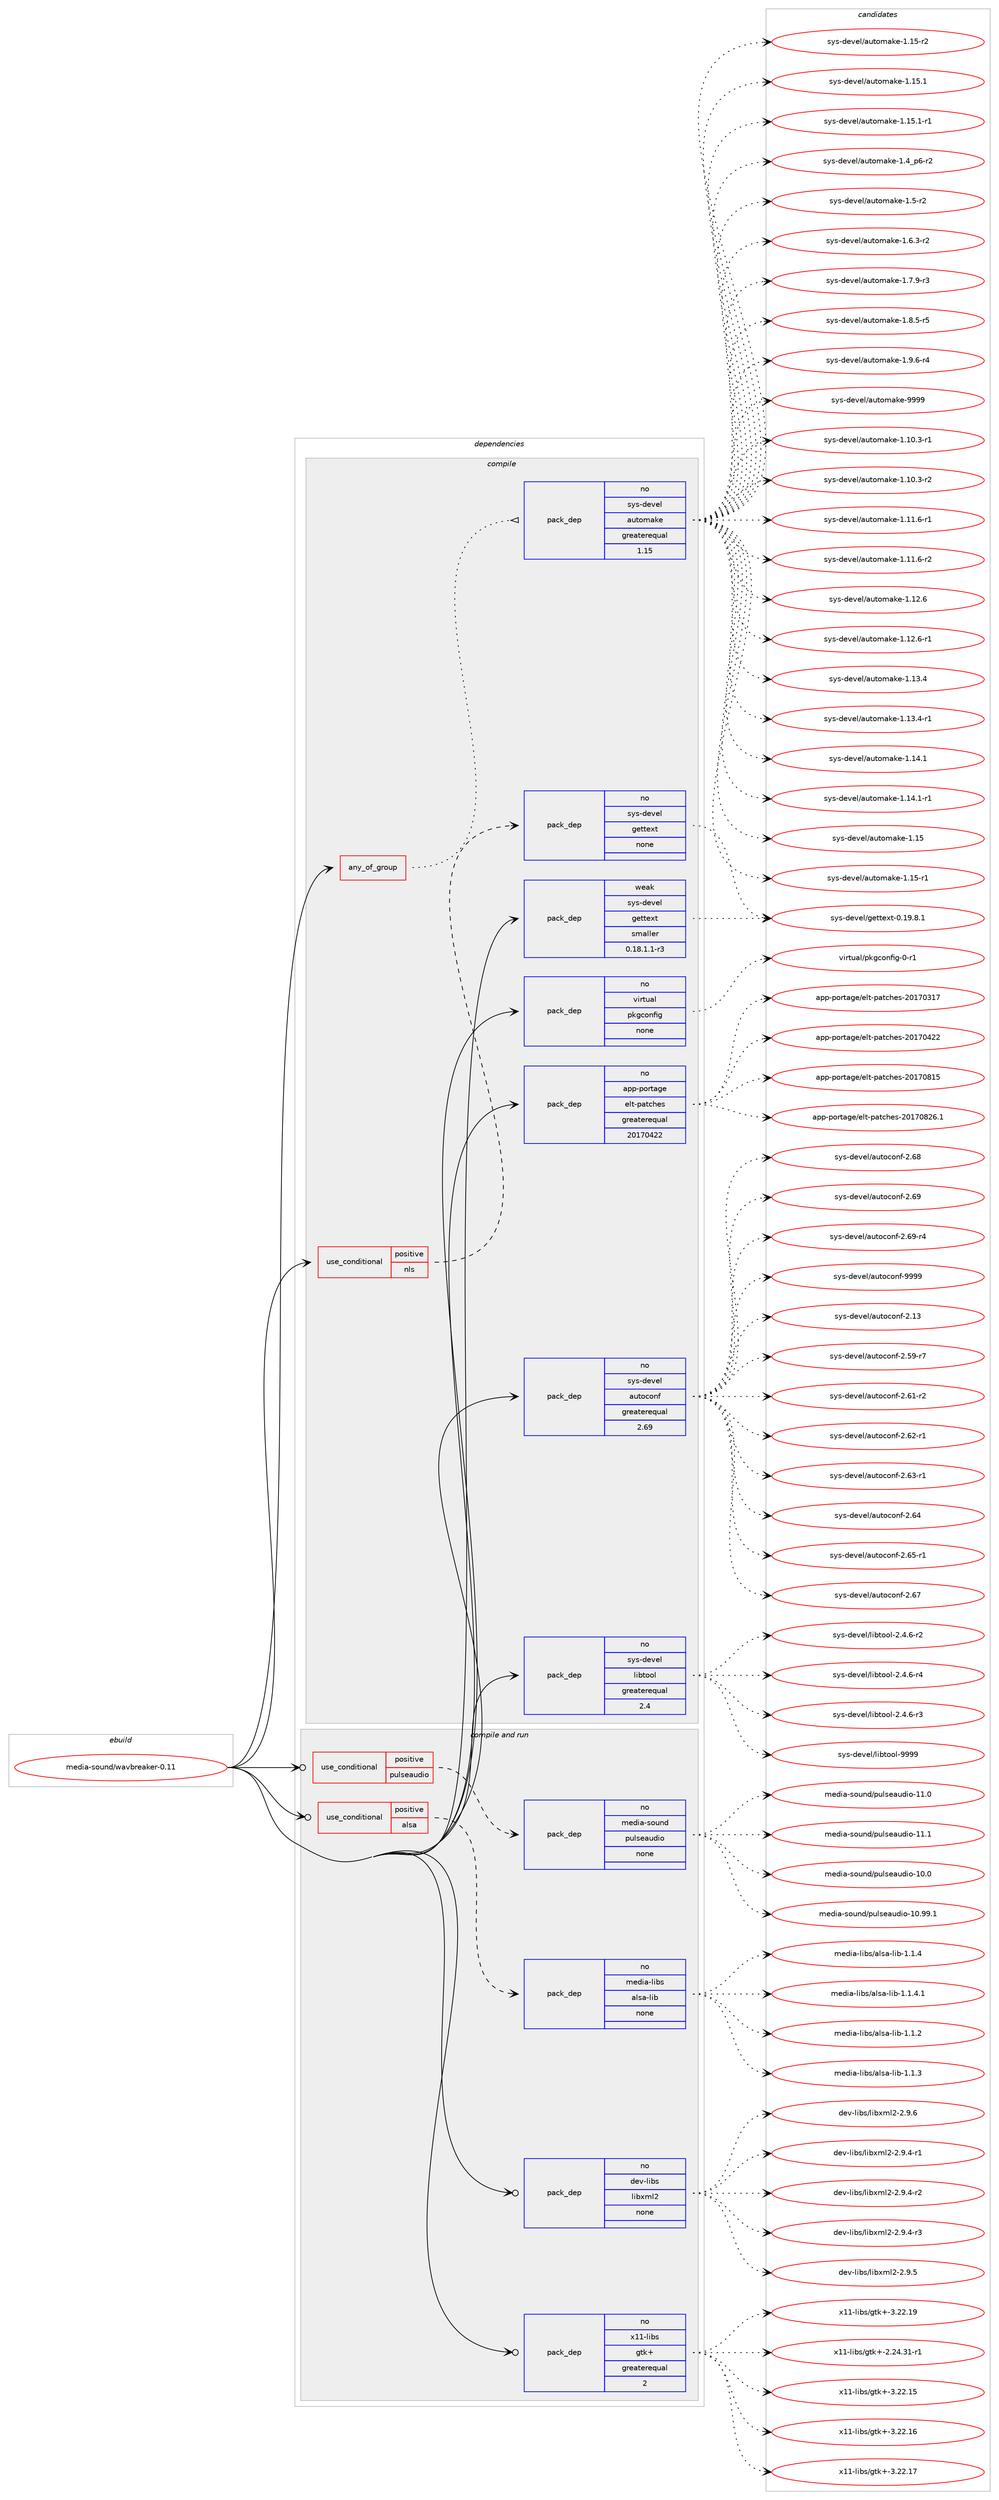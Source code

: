 digraph prolog {

# *************
# Graph options
# *************

newrank=true;
concentrate=true;
compound=true;
graph [rankdir=LR,fontname=Helvetica,fontsize=10,ranksep=1.5];#, ranksep=2.5, nodesep=0.2];
edge  [arrowhead=vee];
node  [fontname=Helvetica,fontsize=10];

# **********
# The ebuild
# **********

subgraph cluster_leftcol {
color=gray;
rank=same;
label=<<i>ebuild</i>>;
id [label="media-sound/wavbreaker-0.11", color=red, width=4, href="../media-sound/wavbreaker-0.11.svg"];
}

# ****************
# The dependencies
# ****************

subgraph cluster_midcol {
color=gray;
label=<<i>dependencies</i>>;
subgraph cluster_compile {
fillcolor="#eeeeee";
style=filled;
label=<<i>compile</i>>;
subgraph any6124 {
dependency387801 [label=<<TABLE BORDER="0" CELLBORDER="1" CELLSPACING="0" CELLPADDING="4"><TR><TD CELLPADDING="10">any_of_group</TD></TR></TABLE>>, shape=none, color=red];subgraph pack286451 {
dependency387802 [label=<<TABLE BORDER="0" CELLBORDER="1" CELLSPACING="0" CELLPADDING="4" WIDTH="220"><TR><TD ROWSPAN="6" CELLPADDING="30">pack_dep</TD></TR><TR><TD WIDTH="110">no</TD></TR><TR><TD>sys-devel</TD></TR><TR><TD>automake</TD></TR><TR><TD>greaterequal</TD></TR><TR><TD>1.15</TD></TR></TABLE>>, shape=none, color=blue];
}
dependency387801:e -> dependency387802:w [weight=20,style="dotted",arrowhead="oinv"];
}
id:e -> dependency387801:w [weight=20,style="solid",arrowhead="vee"];
subgraph cond95055 {
dependency387803 [label=<<TABLE BORDER="0" CELLBORDER="1" CELLSPACING="0" CELLPADDING="4"><TR><TD ROWSPAN="3" CELLPADDING="10">use_conditional</TD></TR><TR><TD>positive</TD></TR><TR><TD>nls</TD></TR></TABLE>>, shape=none, color=red];
subgraph pack286452 {
dependency387804 [label=<<TABLE BORDER="0" CELLBORDER="1" CELLSPACING="0" CELLPADDING="4" WIDTH="220"><TR><TD ROWSPAN="6" CELLPADDING="30">pack_dep</TD></TR><TR><TD WIDTH="110">no</TD></TR><TR><TD>sys-devel</TD></TR><TR><TD>gettext</TD></TR><TR><TD>none</TD></TR><TR><TD></TD></TR></TABLE>>, shape=none, color=blue];
}
dependency387803:e -> dependency387804:w [weight=20,style="dashed",arrowhead="vee"];
}
id:e -> dependency387803:w [weight=20,style="solid",arrowhead="vee"];
subgraph pack286453 {
dependency387805 [label=<<TABLE BORDER="0" CELLBORDER="1" CELLSPACING="0" CELLPADDING="4" WIDTH="220"><TR><TD ROWSPAN="6" CELLPADDING="30">pack_dep</TD></TR><TR><TD WIDTH="110">no</TD></TR><TR><TD>app-portage</TD></TR><TR><TD>elt-patches</TD></TR><TR><TD>greaterequal</TD></TR><TR><TD>20170422</TD></TR></TABLE>>, shape=none, color=blue];
}
id:e -> dependency387805:w [weight=20,style="solid",arrowhead="vee"];
subgraph pack286454 {
dependency387806 [label=<<TABLE BORDER="0" CELLBORDER="1" CELLSPACING="0" CELLPADDING="4" WIDTH="220"><TR><TD ROWSPAN="6" CELLPADDING="30">pack_dep</TD></TR><TR><TD WIDTH="110">no</TD></TR><TR><TD>sys-devel</TD></TR><TR><TD>autoconf</TD></TR><TR><TD>greaterequal</TD></TR><TR><TD>2.69</TD></TR></TABLE>>, shape=none, color=blue];
}
id:e -> dependency387806:w [weight=20,style="solid",arrowhead="vee"];
subgraph pack286455 {
dependency387807 [label=<<TABLE BORDER="0" CELLBORDER="1" CELLSPACING="0" CELLPADDING="4" WIDTH="220"><TR><TD ROWSPAN="6" CELLPADDING="30">pack_dep</TD></TR><TR><TD WIDTH="110">no</TD></TR><TR><TD>sys-devel</TD></TR><TR><TD>libtool</TD></TR><TR><TD>greaterequal</TD></TR><TR><TD>2.4</TD></TR></TABLE>>, shape=none, color=blue];
}
id:e -> dependency387807:w [weight=20,style="solid",arrowhead="vee"];
subgraph pack286456 {
dependency387808 [label=<<TABLE BORDER="0" CELLBORDER="1" CELLSPACING="0" CELLPADDING="4" WIDTH="220"><TR><TD ROWSPAN="6" CELLPADDING="30">pack_dep</TD></TR><TR><TD WIDTH="110">no</TD></TR><TR><TD>virtual</TD></TR><TR><TD>pkgconfig</TD></TR><TR><TD>none</TD></TR><TR><TD></TD></TR></TABLE>>, shape=none, color=blue];
}
id:e -> dependency387808:w [weight=20,style="solid",arrowhead="vee"];
subgraph pack286457 {
dependency387809 [label=<<TABLE BORDER="0" CELLBORDER="1" CELLSPACING="0" CELLPADDING="4" WIDTH="220"><TR><TD ROWSPAN="6" CELLPADDING="30">pack_dep</TD></TR><TR><TD WIDTH="110">weak</TD></TR><TR><TD>sys-devel</TD></TR><TR><TD>gettext</TD></TR><TR><TD>smaller</TD></TR><TR><TD>0.18.1.1-r3</TD></TR></TABLE>>, shape=none, color=blue];
}
id:e -> dependency387809:w [weight=20,style="solid",arrowhead="vee"];
}
subgraph cluster_compileandrun {
fillcolor="#eeeeee";
style=filled;
label=<<i>compile and run</i>>;
subgraph cond95056 {
dependency387810 [label=<<TABLE BORDER="0" CELLBORDER="1" CELLSPACING="0" CELLPADDING="4"><TR><TD ROWSPAN="3" CELLPADDING="10">use_conditional</TD></TR><TR><TD>positive</TD></TR><TR><TD>alsa</TD></TR></TABLE>>, shape=none, color=red];
subgraph pack286458 {
dependency387811 [label=<<TABLE BORDER="0" CELLBORDER="1" CELLSPACING="0" CELLPADDING="4" WIDTH="220"><TR><TD ROWSPAN="6" CELLPADDING="30">pack_dep</TD></TR><TR><TD WIDTH="110">no</TD></TR><TR><TD>media-libs</TD></TR><TR><TD>alsa-lib</TD></TR><TR><TD>none</TD></TR><TR><TD></TD></TR></TABLE>>, shape=none, color=blue];
}
dependency387810:e -> dependency387811:w [weight=20,style="dashed",arrowhead="vee"];
}
id:e -> dependency387810:w [weight=20,style="solid",arrowhead="odotvee"];
subgraph cond95057 {
dependency387812 [label=<<TABLE BORDER="0" CELLBORDER="1" CELLSPACING="0" CELLPADDING="4"><TR><TD ROWSPAN="3" CELLPADDING="10">use_conditional</TD></TR><TR><TD>positive</TD></TR><TR><TD>pulseaudio</TD></TR></TABLE>>, shape=none, color=red];
subgraph pack286459 {
dependency387813 [label=<<TABLE BORDER="0" CELLBORDER="1" CELLSPACING="0" CELLPADDING="4" WIDTH="220"><TR><TD ROWSPAN="6" CELLPADDING="30">pack_dep</TD></TR><TR><TD WIDTH="110">no</TD></TR><TR><TD>media-sound</TD></TR><TR><TD>pulseaudio</TD></TR><TR><TD>none</TD></TR><TR><TD></TD></TR></TABLE>>, shape=none, color=blue];
}
dependency387812:e -> dependency387813:w [weight=20,style="dashed",arrowhead="vee"];
}
id:e -> dependency387812:w [weight=20,style="solid",arrowhead="odotvee"];
subgraph pack286460 {
dependency387814 [label=<<TABLE BORDER="0" CELLBORDER="1" CELLSPACING="0" CELLPADDING="4" WIDTH="220"><TR><TD ROWSPAN="6" CELLPADDING="30">pack_dep</TD></TR><TR><TD WIDTH="110">no</TD></TR><TR><TD>dev-libs</TD></TR><TR><TD>libxml2</TD></TR><TR><TD>none</TD></TR><TR><TD></TD></TR></TABLE>>, shape=none, color=blue];
}
id:e -> dependency387814:w [weight=20,style="solid",arrowhead="odotvee"];
subgraph pack286461 {
dependency387815 [label=<<TABLE BORDER="0" CELLBORDER="1" CELLSPACING="0" CELLPADDING="4" WIDTH="220"><TR><TD ROWSPAN="6" CELLPADDING="30">pack_dep</TD></TR><TR><TD WIDTH="110">no</TD></TR><TR><TD>x11-libs</TD></TR><TR><TD>gtk+</TD></TR><TR><TD>greaterequal</TD></TR><TR><TD>2</TD></TR></TABLE>>, shape=none, color=blue];
}
id:e -> dependency387815:w [weight=20,style="solid",arrowhead="odotvee"];
}
subgraph cluster_run {
fillcolor="#eeeeee";
style=filled;
label=<<i>run</i>>;
}
}

# **************
# The candidates
# **************

subgraph cluster_choices {
rank=same;
color=gray;
label=<<i>candidates</i>>;

subgraph choice286451 {
color=black;
nodesep=1;
choice11512111545100101118101108479711711611110997107101454946494846514511449 [label="sys-devel/automake-1.10.3-r1", color=red, width=4,href="../sys-devel/automake-1.10.3-r1.svg"];
choice11512111545100101118101108479711711611110997107101454946494846514511450 [label="sys-devel/automake-1.10.3-r2", color=red, width=4,href="../sys-devel/automake-1.10.3-r2.svg"];
choice11512111545100101118101108479711711611110997107101454946494946544511449 [label="sys-devel/automake-1.11.6-r1", color=red, width=4,href="../sys-devel/automake-1.11.6-r1.svg"];
choice11512111545100101118101108479711711611110997107101454946494946544511450 [label="sys-devel/automake-1.11.6-r2", color=red, width=4,href="../sys-devel/automake-1.11.6-r2.svg"];
choice1151211154510010111810110847971171161111099710710145494649504654 [label="sys-devel/automake-1.12.6", color=red, width=4,href="../sys-devel/automake-1.12.6.svg"];
choice11512111545100101118101108479711711611110997107101454946495046544511449 [label="sys-devel/automake-1.12.6-r1", color=red, width=4,href="../sys-devel/automake-1.12.6-r1.svg"];
choice1151211154510010111810110847971171161111099710710145494649514652 [label="sys-devel/automake-1.13.4", color=red, width=4,href="../sys-devel/automake-1.13.4.svg"];
choice11512111545100101118101108479711711611110997107101454946495146524511449 [label="sys-devel/automake-1.13.4-r1", color=red, width=4,href="../sys-devel/automake-1.13.4-r1.svg"];
choice1151211154510010111810110847971171161111099710710145494649524649 [label="sys-devel/automake-1.14.1", color=red, width=4,href="../sys-devel/automake-1.14.1.svg"];
choice11512111545100101118101108479711711611110997107101454946495246494511449 [label="sys-devel/automake-1.14.1-r1", color=red, width=4,href="../sys-devel/automake-1.14.1-r1.svg"];
choice115121115451001011181011084797117116111109971071014549464953 [label="sys-devel/automake-1.15", color=red, width=4,href="../sys-devel/automake-1.15.svg"];
choice1151211154510010111810110847971171161111099710710145494649534511449 [label="sys-devel/automake-1.15-r1", color=red, width=4,href="../sys-devel/automake-1.15-r1.svg"];
choice1151211154510010111810110847971171161111099710710145494649534511450 [label="sys-devel/automake-1.15-r2", color=red, width=4,href="../sys-devel/automake-1.15-r2.svg"];
choice1151211154510010111810110847971171161111099710710145494649534649 [label="sys-devel/automake-1.15.1", color=red, width=4,href="../sys-devel/automake-1.15.1.svg"];
choice11512111545100101118101108479711711611110997107101454946495346494511449 [label="sys-devel/automake-1.15.1-r1", color=red, width=4,href="../sys-devel/automake-1.15.1-r1.svg"];
choice115121115451001011181011084797117116111109971071014549465295112544511450 [label="sys-devel/automake-1.4_p6-r2", color=red, width=4,href="../sys-devel/automake-1.4_p6-r2.svg"];
choice11512111545100101118101108479711711611110997107101454946534511450 [label="sys-devel/automake-1.5-r2", color=red, width=4,href="../sys-devel/automake-1.5-r2.svg"];
choice115121115451001011181011084797117116111109971071014549465446514511450 [label="sys-devel/automake-1.6.3-r2", color=red, width=4,href="../sys-devel/automake-1.6.3-r2.svg"];
choice115121115451001011181011084797117116111109971071014549465546574511451 [label="sys-devel/automake-1.7.9-r3", color=red, width=4,href="../sys-devel/automake-1.7.9-r3.svg"];
choice115121115451001011181011084797117116111109971071014549465646534511453 [label="sys-devel/automake-1.8.5-r5", color=red, width=4,href="../sys-devel/automake-1.8.5-r5.svg"];
choice115121115451001011181011084797117116111109971071014549465746544511452 [label="sys-devel/automake-1.9.6-r4", color=red, width=4,href="../sys-devel/automake-1.9.6-r4.svg"];
choice115121115451001011181011084797117116111109971071014557575757 [label="sys-devel/automake-9999", color=red, width=4,href="../sys-devel/automake-9999.svg"];
dependency387802:e -> choice11512111545100101118101108479711711611110997107101454946494846514511449:w [style=dotted,weight="100"];
dependency387802:e -> choice11512111545100101118101108479711711611110997107101454946494846514511450:w [style=dotted,weight="100"];
dependency387802:e -> choice11512111545100101118101108479711711611110997107101454946494946544511449:w [style=dotted,weight="100"];
dependency387802:e -> choice11512111545100101118101108479711711611110997107101454946494946544511450:w [style=dotted,weight="100"];
dependency387802:e -> choice1151211154510010111810110847971171161111099710710145494649504654:w [style=dotted,weight="100"];
dependency387802:e -> choice11512111545100101118101108479711711611110997107101454946495046544511449:w [style=dotted,weight="100"];
dependency387802:e -> choice1151211154510010111810110847971171161111099710710145494649514652:w [style=dotted,weight="100"];
dependency387802:e -> choice11512111545100101118101108479711711611110997107101454946495146524511449:w [style=dotted,weight="100"];
dependency387802:e -> choice1151211154510010111810110847971171161111099710710145494649524649:w [style=dotted,weight="100"];
dependency387802:e -> choice11512111545100101118101108479711711611110997107101454946495246494511449:w [style=dotted,weight="100"];
dependency387802:e -> choice115121115451001011181011084797117116111109971071014549464953:w [style=dotted,weight="100"];
dependency387802:e -> choice1151211154510010111810110847971171161111099710710145494649534511449:w [style=dotted,weight="100"];
dependency387802:e -> choice1151211154510010111810110847971171161111099710710145494649534511450:w [style=dotted,weight="100"];
dependency387802:e -> choice1151211154510010111810110847971171161111099710710145494649534649:w [style=dotted,weight="100"];
dependency387802:e -> choice11512111545100101118101108479711711611110997107101454946495346494511449:w [style=dotted,weight="100"];
dependency387802:e -> choice115121115451001011181011084797117116111109971071014549465295112544511450:w [style=dotted,weight="100"];
dependency387802:e -> choice11512111545100101118101108479711711611110997107101454946534511450:w [style=dotted,weight="100"];
dependency387802:e -> choice115121115451001011181011084797117116111109971071014549465446514511450:w [style=dotted,weight="100"];
dependency387802:e -> choice115121115451001011181011084797117116111109971071014549465546574511451:w [style=dotted,weight="100"];
dependency387802:e -> choice115121115451001011181011084797117116111109971071014549465646534511453:w [style=dotted,weight="100"];
dependency387802:e -> choice115121115451001011181011084797117116111109971071014549465746544511452:w [style=dotted,weight="100"];
dependency387802:e -> choice115121115451001011181011084797117116111109971071014557575757:w [style=dotted,weight="100"];
}
subgraph choice286452 {
color=black;
nodesep=1;
choice1151211154510010111810110847103101116116101120116454846495746564649 [label="sys-devel/gettext-0.19.8.1", color=red, width=4,href="../sys-devel/gettext-0.19.8.1.svg"];
dependency387804:e -> choice1151211154510010111810110847103101116116101120116454846495746564649:w [style=dotted,weight="100"];
}
subgraph choice286453 {
color=black;
nodesep=1;
choice97112112451121111141169710310147101108116451129711699104101115455048495548514955 [label="app-portage/elt-patches-20170317", color=red, width=4,href="../app-portage/elt-patches-20170317.svg"];
choice97112112451121111141169710310147101108116451129711699104101115455048495548525050 [label="app-portage/elt-patches-20170422", color=red, width=4,href="../app-portage/elt-patches-20170422.svg"];
choice97112112451121111141169710310147101108116451129711699104101115455048495548564953 [label="app-portage/elt-patches-20170815", color=red, width=4,href="../app-portage/elt-patches-20170815.svg"];
choice971121124511211111411697103101471011081164511297116991041011154550484955485650544649 [label="app-portage/elt-patches-20170826.1", color=red, width=4,href="../app-portage/elt-patches-20170826.1.svg"];
dependency387805:e -> choice97112112451121111141169710310147101108116451129711699104101115455048495548514955:w [style=dotted,weight="100"];
dependency387805:e -> choice97112112451121111141169710310147101108116451129711699104101115455048495548525050:w [style=dotted,weight="100"];
dependency387805:e -> choice97112112451121111141169710310147101108116451129711699104101115455048495548564953:w [style=dotted,weight="100"];
dependency387805:e -> choice971121124511211111411697103101471011081164511297116991041011154550484955485650544649:w [style=dotted,weight="100"];
}
subgraph choice286454 {
color=black;
nodesep=1;
choice115121115451001011181011084797117116111991111101024550464951 [label="sys-devel/autoconf-2.13", color=red, width=4,href="../sys-devel/autoconf-2.13.svg"];
choice1151211154510010111810110847971171161119911111010245504653574511455 [label="sys-devel/autoconf-2.59-r7", color=red, width=4,href="../sys-devel/autoconf-2.59-r7.svg"];
choice1151211154510010111810110847971171161119911111010245504654494511450 [label="sys-devel/autoconf-2.61-r2", color=red, width=4,href="../sys-devel/autoconf-2.61-r2.svg"];
choice1151211154510010111810110847971171161119911111010245504654504511449 [label="sys-devel/autoconf-2.62-r1", color=red, width=4,href="../sys-devel/autoconf-2.62-r1.svg"];
choice1151211154510010111810110847971171161119911111010245504654514511449 [label="sys-devel/autoconf-2.63-r1", color=red, width=4,href="../sys-devel/autoconf-2.63-r1.svg"];
choice115121115451001011181011084797117116111991111101024550465452 [label="sys-devel/autoconf-2.64", color=red, width=4,href="../sys-devel/autoconf-2.64.svg"];
choice1151211154510010111810110847971171161119911111010245504654534511449 [label="sys-devel/autoconf-2.65-r1", color=red, width=4,href="../sys-devel/autoconf-2.65-r1.svg"];
choice115121115451001011181011084797117116111991111101024550465455 [label="sys-devel/autoconf-2.67", color=red, width=4,href="../sys-devel/autoconf-2.67.svg"];
choice115121115451001011181011084797117116111991111101024550465456 [label="sys-devel/autoconf-2.68", color=red, width=4,href="../sys-devel/autoconf-2.68.svg"];
choice115121115451001011181011084797117116111991111101024550465457 [label="sys-devel/autoconf-2.69", color=red, width=4,href="../sys-devel/autoconf-2.69.svg"];
choice1151211154510010111810110847971171161119911111010245504654574511452 [label="sys-devel/autoconf-2.69-r4", color=red, width=4,href="../sys-devel/autoconf-2.69-r4.svg"];
choice115121115451001011181011084797117116111991111101024557575757 [label="sys-devel/autoconf-9999", color=red, width=4,href="../sys-devel/autoconf-9999.svg"];
dependency387806:e -> choice115121115451001011181011084797117116111991111101024550464951:w [style=dotted,weight="100"];
dependency387806:e -> choice1151211154510010111810110847971171161119911111010245504653574511455:w [style=dotted,weight="100"];
dependency387806:e -> choice1151211154510010111810110847971171161119911111010245504654494511450:w [style=dotted,weight="100"];
dependency387806:e -> choice1151211154510010111810110847971171161119911111010245504654504511449:w [style=dotted,weight="100"];
dependency387806:e -> choice1151211154510010111810110847971171161119911111010245504654514511449:w [style=dotted,weight="100"];
dependency387806:e -> choice115121115451001011181011084797117116111991111101024550465452:w [style=dotted,weight="100"];
dependency387806:e -> choice1151211154510010111810110847971171161119911111010245504654534511449:w [style=dotted,weight="100"];
dependency387806:e -> choice115121115451001011181011084797117116111991111101024550465455:w [style=dotted,weight="100"];
dependency387806:e -> choice115121115451001011181011084797117116111991111101024550465456:w [style=dotted,weight="100"];
dependency387806:e -> choice115121115451001011181011084797117116111991111101024550465457:w [style=dotted,weight="100"];
dependency387806:e -> choice1151211154510010111810110847971171161119911111010245504654574511452:w [style=dotted,weight="100"];
dependency387806:e -> choice115121115451001011181011084797117116111991111101024557575757:w [style=dotted,weight="100"];
}
subgraph choice286455 {
color=black;
nodesep=1;
choice1151211154510010111810110847108105981161111111084550465246544511450 [label="sys-devel/libtool-2.4.6-r2", color=red, width=4,href="../sys-devel/libtool-2.4.6-r2.svg"];
choice1151211154510010111810110847108105981161111111084550465246544511451 [label="sys-devel/libtool-2.4.6-r3", color=red, width=4,href="../sys-devel/libtool-2.4.6-r3.svg"];
choice1151211154510010111810110847108105981161111111084550465246544511452 [label="sys-devel/libtool-2.4.6-r4", color=red, width=4,href="../sys-devel/libtool-2.4.6-r4.svg"];
choice1151211154510010111810110847108105981161111111084557575757 [label="sys-devel/libtool-9999", color=red, width=4,href="../sys-devel/libtool-9999.svg"];
dependency387807:e -> choice1151211154510010111810110847108105981161111111084550465246544511450:w [style=dotted,weight="100"];
dependency387807:e -> choice1151211154510010111810110847108105981161111111084550465246544511451:w [style=dotted,weight="100"];
dependency387807:e -> choice1151211154510010111810110847108105981161111111084550465246544511452:w [style=dotted,weight="100"];
dependency387807:e -> choice1151211154510010111810110847108105981161111111084557575757:w [style=dotted,weight="100"];
}
subgraph choice286456 {
color=black;
nodesep=1;
choice11810511411611797108471121071039911111010210510345484511449 [label="virtual/pkgconfig-0-r1", color=red, width=4,href="../virtual/pkgconfig-0-r1.svg"];
dependency387808:e -> choice11810511411611797108471121071039911111010210510345484511449:w [style=dotted,weight="100"];
}
subgraph choice286457 {
color=black;
nodesep=1;
choice1151211154510010111810110847103101116116101120116454846495746564649 [label="sys-devel/gettext-0.19.8.1", color=red, width=4,href="../sys-devel/gettext-0.19.8.1.svg"];
dependency387809:e -> choice1151211154510010111810110847103101116116101120116454846495746564649:w [style=dotted,weight="100"];
}
subgraph choice286458 {
color=black;
nodesep=1;
choice1091011001059745108105981154797108115974510810598454946494650 [label="media-libs/alsa-lib-1.1.2", color=red, width=4,href="../media-libs/alsa-lib-1.1.2.svg"];
choice1091011001059745108105981154797108115974510810598454946494651 [label="media-libs/alsa-lib-1.1.3", color=red, width=4,href="../media-libs/alsa-lib-1.1.3.svg"];
choice1091011001059745108105981154797108115974510810598454946494652 [label="media-libs/alsa-lib-1.1.4", color=red, width=4,href="../media-libs/alsa-lib-1.1.4.svg"];
choice10910110010597451081059811547971081159745108105984549464946524649 [label="media-libs/alsa-lib-1.1.4.1", color=red, width=4,href="../media-libs/alsa-lib-1.1.4.1.svg"];
dependency387811:e -> choice1091011001059745108105981154797108115974510810598454946494650:w [style=dotted,weight="100"];
dependency387811:e -> choice1091011001059745108105981154797108115974510810598454946494651:w [style=dotted,weight="100"];
dependency387811:e -> choice1091011001059745108105981154797108115974510810598454946494652:w [style=dotted,weight="100"];
dependency387811:e -> choice10910110010597451081059811547971081159745108105984549464946524649:w [style=dotted,weight="100"];
}
subgraph choice286459 {
color=black;
nodesep=1;
choice109101100105974511511111711010047112117108115101971171001051114549484648 [label="media-sound/pulseaudio-10.0", color=red, width=4,href="../media-sound/pulseaudio-10.0.svg"];
choice109101100105974511511111711010047112117108115101971171001051114549484657574649 [label="media-sound/pulseaudio-10.99.1", color=red, width=4,href="../media-sound/pulseaudio-10.99.1.svg"];
choice109101100105974511511111711010047112117108115101971171001051114549494648 [label="media-sound/pulseaudio-11.0", color=red, width=4,href="../media-sound/pulseaudio-11.0.svg"];
choice109101100105974511511111711010047112117108115101971171001051114549494649 [label="media-sound/pulseaudio-11.1", color=red, width=4,href="../media-sound/pulseaudio-11.1.svg"];
dependency387813:e -> choice109101100105974511511111711010047112117108115101971171001051114549484648:w [style=dotted,weight="100"];
dependency387813:e -> choice109101100105974511511111711010047112117108115101971171001051114549484657574649:w [style=dotted,weight="100"];
dependency387813:e -> choice109101100105974511511111711010047112117108115101971171001051114549494648:w [style=dotted,weight="100"];
dependency387813:e -> choice109101100105974511511111711010047112117108115101971171001051114549494649:w [style=dotted,weight="100"];
}
subgraph choice286460 {
color=black;
nodesep=1;
choice10010111845108105981154710810598120109108504550465746524511449 [label="dev-libs/libxml2-2.9.4-r1", color=red, width=4,href="../dev-libs/libxml2-2.9.4-r1.svg"];
choice10010111845108105981154710810598120109108504550465746524511450 [label="dev-libs/libxml2-2.9.4-r2", color=red, width=4,href="../dev-libs/libxml2-2.9.4-r2.svg"];
choice10010111845108105981154710810598120109108504550465746524511451 [label="dev-libs/libxml2-2.9.4-r3", color=red, width=4,href="../dev-libs/libxml2-2.9.4-r3.svg"];
choice1001011184510810598115471081059812010910850455046574653 [label="dev-libs/libxml2-2.9.5", color=red, width=4,href="../dev-libs/libxml2-2.9.5.svg"];
choice1001011184510810598115471081059812010910850455046574654 [label="dev-libs/libxml2-2.9.6", color=red, width=4,href="../dev-libs/libxml2-2.9.6.svg"];
dependency387814:e -> choice10010111845108105981154710810598120109108504550465746524511449:w [style=dotted,weight="100"];
dependency387814:e -> choice10010111845108105981154710810598120109108504550465746524511450:w [style=dotted,weight="100"];
dependency387814:e -> choice10010111845108105981154710810598120109108504550465746524511451:w [style=dotted,weight="100"];
dependency387814:e -> choice1001011184510810598115471081059812010910850455046574653:w [style=dotted,weight="100"];
dependency387814:e -> choice1001011184510810598115471081059812010910850455046574654:w [style=dotted,weight="100"];
}
subgraph choice286461 {
color=black;
nodesep=1;
choice12049494510810598115471031161074345504650524651494511449 [label="x11-libs/gtk+-2.24.31-r1", color=red, width=4,href="../x11-libs/gtk+-2.24.31-r1.svg"];
choice1204949451081059811547103116107434551465050464953 [label="x11-libs/gtk+-3.22.15", color=red, width=4,href="../x11-libs/gtk+-3.22.15.svg"];
choice1204949451081059811547103116107434551465050464954 [label="x11-libs/gtk+-3.22.16", color=red, width=4,href="../x11-libs/gtk+-3.22.16.svg"];
choice1204949451081059811547103116107434551465050464955 [label="x11-libs/gtk+-3.22.17", color=red, width=4,href="../x11-libs/gtk+-3.22.17.svg"];
choice1204949451081059811547103116107434551465050464957 [label="x11-libs/gtk+-3.22.19", color=red, width=4,href="../x11-libs/gtk+-3.22.19.svg"];
dependency387815:e -> choice12049494510810598115471031161074345504650524651494511449:w [style=dotted,weight="100"];
dependency387815:e -> choice1204949451081059811547103116107434551465050464953:w [style=dotted,weight="100"];
dependency387815:e -> choice1204949451081059811547103116107434551465050464954:w [style=dotted,weight="100"];
dependency387815:e -> choice1204949451081059811547103116107434551465050464955:w [style=dotted,weight="100"];
dependency387815:e -> choice1204949451081059811547103116107434551465050464957:w [style=dotted,weight="100"];
}
}

}
